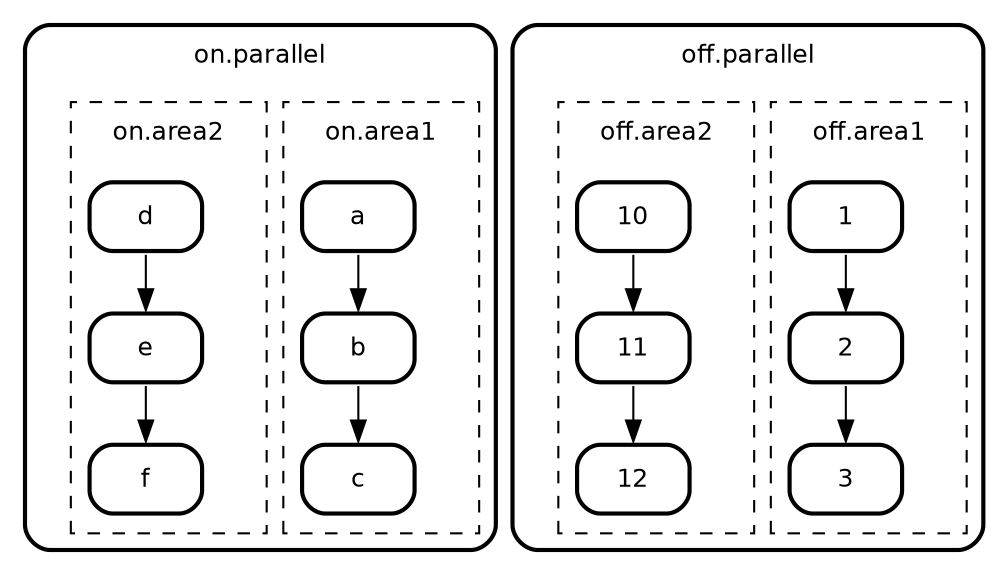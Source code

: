 digraph "state transitions" {
  fontname="Helvetica" fontsize=12 penwidth=2.0 splines=true ordering=out compound=true overlap=scale nodesep=0.3 ranksep=0.1
  node [shape=plaintext style=filled fillcolor="#FFFFFF01" fontname=Helvetica fontsize=12 penwidth=2.0]
  edge [fontname=Helvetica fontsize=10]

    subgraph "cluster_on.parallel" {
      class="state parallel" label= <
      <table cellborder="0" border="0">
        <tr><td>on.parallel</td></tr>
      </table>
      > style=rounded penwidth=2.0
      "on.parallel" [shape=point style=invis margin=0 width=0 height=0 fixedsize=true]
        subgraph "cluster_on.area1" {
      class="state regular" label= <
      <table cellborder="0" border="0">
        <tr><td>on.area1</td></tr>
      </table>
      > style="dashed" penwidth=1
      "on.area1" [shape=point style=invis margin=0 width=0 height=0 fixedsize=true]
        "a" [margin=0 class="state regular" color="black" label= <
      <table align="center" cellborder="0" border="2" style="rounded" width="48">
        <tr><td width="48" cellpadding="7">a</td></tr>
      </table>
    >]
    "b" [margin=0 class="state regular" color="black" label= <
      <table align="center" cellborder="0" border="2" style="rounded" width="48">
        <tr><td width="48" cellpadding="7">b</td></tr>
      </table>
    >]
    "c" [margin=0 class="state regular" color="black" label= <
      <table align="center" cellborder="0" border="2" style="rounded" width="48">
        <tr><td width="48" cellpadding="7">c</td></tr>
      </table>
    >]
  
    }
    subgraph "cluster_on.area2" {
      class="state regular" label= <
      <table cellborder="0" border="0">
        <tr><td>on.area2</td></tr>
      </table>
      > style="dashed" penwidth=1
      "on.area2" [shape=point style=invis margin=0 width=0 height=0 fixedsize=true]
        "d" [margin=0 class="state regular" color="black" label= <
      <table align="center" cellborder="0" border="2" style="rounded" width="48">
        <tr><td width="48" cellpadding="7">d</td></tr>
      </table>
    >]
    "e" [margin=0 class="state regular" color="black" label= <
      <table align="center" cellborder="0" border="2" style="rounded" width="48">
        <tr><td width="48" cellpadding="7">e</td></tr>
      </table>
    >]
    "f" [margin=0 class="state regular" color="black" label= <
      <table align="center" cellborder="0" border="2" style="rounded" width="48">
        <tr><td width="48" cellpadding="7">f</td></tr>
      </table>
    >]
  
    }
  
    }
    subgraph "cluster_off.parallel" {
      class="state parallel" label= <
      <table cellborder="0" border="0">
        <tr><td>off.parallel</td></tr>
      </table>
      > style=rounded penwidth=2.0
      "off.parallel" [shape=point style=invis margin=0 width=0 height=0 fixedsize=true]
        subgraph "cluster_off.area1" {
      class="state regular" label= <
      <table cellborder="0" border="0">
        <tr><td>off.area1</td></tr>
      </table>
      > style="dashed" penwidth=1
      "off.area1" [shape=point style=invis margin=0 width=0 height=0 fixedsize=true]
        "1" [margin=0 class="state regular" color="black" label= <
      <table align="center" cellborder="0" border="2" style="rounded" width="48">
        <tr><td width="48" cellpadding="7">1</td></tr>
      </table>
    >]
    "2" [margin=0 class="state regular" color="black" label= <
      <table align="center" cellborder="0" border="2" style="rounded" width="48">
        <tr><td width="48" cellpadding="7">2</td></tr>
      </table>
    >]
    "3" [margin=0 class="state regular" color="black" label= <
      <table align="center" cellborder="0" border="2" style="rounded" width="48">
        <tr><td width="48" cellpadding="7">3</td></tr>
      </table>
    >]
  
    }
    subgraph "cluster_off.area2" {
      class="state regular" label= <
      <table cellborder="0" border="0">
        <tr><td>off.area2</td></tr>
      </table>
      > style="dashed" penwidth=1
      "off.area2" [shape=point style=invis margin=0 width=0 height=0 fixedsize=true]
        "10" [margin=0 class="state regular" color="black" label= <
      <table align="center" cellborder="0" border="2" style="rounded" width="48">
        <tr><td width="48" cellpadding="7">10</td></tr>
      </table>
    >]
    "11" [margin=0 class="state regular" color="black" label= <
      <table align="center" cellborder="0" border="2" style="rounded" width="48">
        <tr><td width="48" cellpadding="7">11</td></tr>
      </table>
    >]
    "12" [margin=0 class="state regular" color="black" label= <
      <table align="center" cellborder="0" border="2" style="rounded" width="48">
        <tr><td width="48" cellpadding="7">12</td></tr>
      </table>
    >]
  
    }
  
    }

    "a" -> "b" [label="    \l" class="transition"]
    "b" -> "c" [label="    \l" class="transition"]
    "d" -> "e" [label="    \l" class="transition"]
    "e" -> "f" [label="    \l" class="transition"]
    "1" -> "2" [label="    \l" class="transition"]
    "2" -> "3" [label="    \l" class="transition"]
    "10" -> "11" [label="    \l" class="transition"]
    "11" -> "12" [label="    \l" class="transition"]
}
